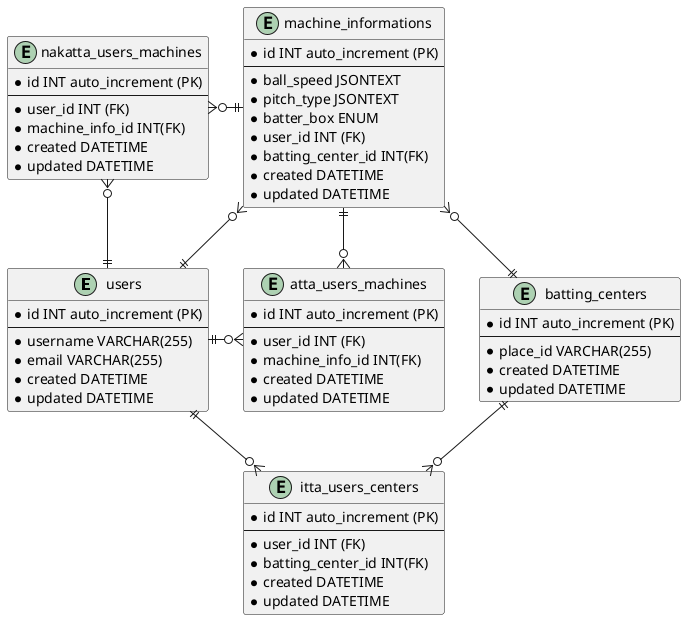 @startuml excellent_tables
entity users {
  * id INT auto_increment (PK)
  ---
  * username VARCHAR(255)
  * email VARCHAR(255)
  * created DATETIME
  * updated DATETIME
}

entity batting_centers {
  * id INT auto_increment (PK)
  --
	* place_id VARCHAR(255)
  * created DATETIME
  * updated DATETIME
}

entity machine_informations {
  * id INT auto_increment (PK)
  --
  * ball_speed JSONTEXT
	* pitch_type JSONTEXT
  * batter_box ENUM
  * user_id INT (FK)
	* batting_center_id INT(FK)
  * created DATETIME
  * updated DATETIME
}

entity itta_users_centers {
  * id INT auto_increment (PK)
  --
	* user_id INT (FK)
	* batting_center_id INT(FK)
  * created DATETIME
  * updated DATETIME
}

entity atta_users_machines {
  * id INT auto_increment (PK)
  --
	* user_id INT (FK)
	* machine_info_id INT(FK)
  * created DATETIME
  * updated DATETIME
}

entity nakatta_users_machines {
  * id INT auto_increment (PK)
  --
	* user_id INT (FK)
	* machine_info_id INT(FK)
  * created DATETIME
  * updated DATETIME
}

machine_informations }o--|| users
machine_informations }o--|| batting_centers
machine_informations ||--o{ atta_users_machines
users ||--o{ itta_users_centers
batting_centers ||--o{ itta_users_centers
users ||-r-o{ atta_users_machines
users ||--o{ nakatta_users_machines
machine_informations ||-l-o{ nakatta_users_machines

@enduml